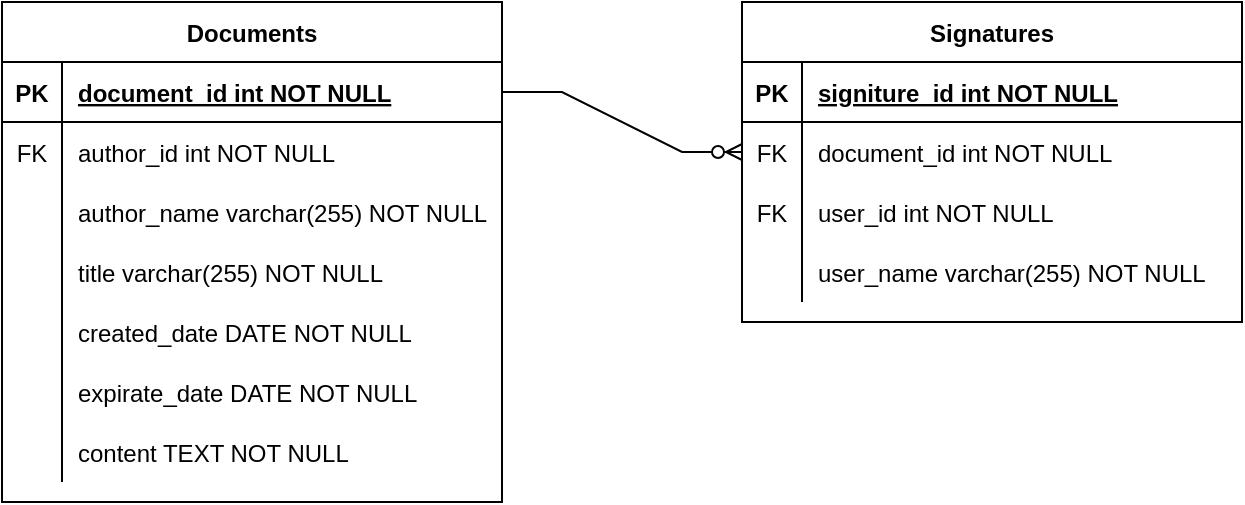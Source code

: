 <mxfile version="21.0.6" type="github">
  <diagram id="R2lEEEUBdFMjLlhIrx00" name="Page-1">
    <mxGraphModel dx="1014" dy="1085" grid="1" gridSize="10" guides="1" tooltips="1" connect="1" arrows="1" fold="1" page="1" pageScale="1" pageWidth="850" pageHeight="1100" math="0" shadow="0" extFonts="Permanent Marker^https://fonts.googleapis.com/css?family=Permanent+Marker">
      <root>
        <mxCell id="0" />
        <mxCell id="1" parent="0" />
        <object label="Documents" id="aS1HLBusFueRPppd_NlJ-60">
          <mxCell style="shape=table;startSize=30;container=1;collapsible=1;childLayout=tableLayout;fixedRows=1;rowLines=0;fontStyle=1;align=center;resizeLast=1;" parent="1" vertex="1">
            <mxGeometry x="70" y="410" width="250" height="250" as="geometry" />
          </mxCell>
        </object>
        <mxCell id="aS1HLBusFueRPppd_NlJ-61" value="" style="shape=partialRectangle;collapsible=0;dropTarget=0;pointerEvents=0;fillColor=none;points=[[0,0.5],[1,0.5]];portConstraint=eastwest;top=0;left=0;right=0;bottom=1;" parent="aS1HLBusFueRPppd_NlJ-60" vertex="1">
          <mxGeometry y="30" width="250" height="30" as="geometry" />
        </mxCell>
        <mxCell id="aS1HLBusFueRPppd_NlJ-62" value="PK" style="shape=partialRectangle;overflow=hidden;connectable=0;fillColor=none;top=0;left=0;bottom=0;right=0;fontStyle=1;" parent="aS1HLBusFueRPppd_NlJ-61" vertex="1">
          <mxGeometry width="30" height="30" as="geometry">
            <mxRectangle width="30" height="30" as="alternateBounds" />
          </mxGeometry>
        </mxCell>
        <mxCell id="aS1HLBusFueRPppd_NlJ-63" value="document_id int NOT NULL " style="shape=partialRectangle;overflow=hidden;connectable=0;fillColor=none;top=0;left=0;bottom=0;right=0;align=left;spacingLeft=6;fontStyle=5;" parent="aS1HLBusFueRPppd_NlJ-61" vertex="1">
          <mxGeometry x="30" width="220" height="30" as="geometry">
            <mxRectangle width="220" height="30" as="alternateBounds" />
          </mxGeometry>
        </mxCell>
        <mxCell id="aS1HLBusFueRPppd_NlJ-64" value="" style="shape=partialRectangle;collapsible=0;dropTarget=0;pointerEvents=0;fillColor=none;points=[[0,0.5],[1,0.5]];portConstraint=eastwest;top=0;left=0;right=0;bottom=0;" parent="aS1HLBusFueRPppd_NlJ-60" vertex="1">
          <mxGeometry y="60" width="250" height="30" as="geometry" />
        </mxCell>
        <mxCell id="aS1HLBusFueRPppd_NlJ-65" value="FK" style="shape=partialRectangle;overflow=hidden;connectable=0;fillColor=none;top=0;left=0;bottom=0;right=0;" parent="aS1HLBusFueRPppd_NlJ-64" vertex="1">
          <mxGeometry width="30" height="30" as="geometry">
            <mxRectangle width="30" height="30" as="alternateBounds" />
          </mxGeometry>
        </mxCell>
        <mxCell id="aS1HLBusFueRPppd_NlJ-66" value="author_id int NOT NULL" style="shape=partialRectangle;overflow=hidden;connectable=0;fillColor=none;top=0;left=0;bottom=0;right=0;align=left;spacingLeft=6;" parent="aS1HLBusFueRPppd_NlJ-64" vertex="1">
          <mxGeometry x="30" width="220" height="30" as="geometry">
            <mxRectangle width="220" height="30" as="alternateBounds" />
          </mxGeometry>
        </mxCell>
        <mxCell id="aS1HLBusFueRPppd_NlJ-67" value="" style="shape=partialRectangle;collapsible=0;dropTarget=0;pointerEvents=0;fillColor=none;points=[[0,0.5],[1,0.5]];portConstraint=eastwest;top=0;left=0;right=0;bottom=0;" parent="aS1HLBusFueRPppd_NlJ-60" vertex="1">
          <mxGeometry y="90" width="250" height="30" as="geometry" />
        </mxCell>
        <mxCell id="aS1HLBusFueRPppd_NlJ-68" value="" style="shape=partialRectangle;overflow=hidden;connectable=0;fillColor=none;top=0;left=0;bottom=0;right=0;" parent="aS1HLBusFueRPppd_NlJ-67" vertex="1">
          <mxGeometry width="30" height="30" as="geometry">
            <mxRectangle width="30" height="30" as="alternateBounds" />
          </mxGeometry>
        </mxCell>
        <mxCell id="aS1HLBusFueRPppd_NlJ-69" value="author_name varchar(255) NOT NULL" style="shape=partialRectangle;overflow=hidden;connectable=0;fillColor=none;top=0;left=0;bottom=0;right=0;align=left;spacingLeft=6;" parent="aS1HLBusFueRPppd_NlJ-67" vertex="1">
          <mxGeometry x="30" width="220" height="30" as="geometry">
            <mxRectangle width="220" height="30" as="alternateBounds" />
          </mxGeometry>
        </mxCell>
        <mxCell id="aS1HLBusFueRPppd_NlJ-70" value="" style="shape=partialRectangle;collapsible=0;dropTarget=0;pointerEvents=0;fillColor=none;points=[[0,0.5],[1,0.5]];portConstraint=eastwest;top=0;left=0;right=0;bottom=0;" parent="aS1HLBusFueRPppd_NlJ-60" vertex="1">
          <mxGeometry y="120" width="250" height="30" as="geometry" />
        </mxCell>
        <mxCell id="aS1HLBusFueRPppd_NlJ-71" value="" style="shape=partialRectangle;overflow=hidden;connectable=0;fillColor=none;top=0;left=0;bottom=0;right=0;" parent="aS1HLBusFueRPppd_NlJ-70" vertex="1">
          <mxGeometry width="30" height="30" as="geometry">
            <mxRectangle width="30" height="30" as="alternateBounds" />
          </mxGeometry>
        </mxCell>
        <mxCell id="aS1HLBusFueRPppd_NlJ-72" value="title varchar(255) NOT NULL" style="shape=partialRectangle;overflow=hidden;connectable=0;fillColor=none;top=0;left=0;bottom=0;right=0;align=left;spacingLeft=6;" parent="aS1HLBusFueRPppd_NlJ-70" vertex="1">
          <mxGeometry x="30" width="220" height="30" as="geometry">
            <mxRectangle width="220" height="30" as="alternateBounds" />
          </mxGeometry>
        </mxCell>
        <mxCell id="aS1HLBusFueRPppd_NlJ-83" value="" style="shape=partialRectangle;collapsible=0;dropTarget=0;pointerEvents=0;fillColor=none;points=[[0,0.5],[1,0.5]];portConstraint=eastwest;top=0;left=0;right=0;bottom=0;" parent="aS1HLBusFueRPppd_NlJ-60" vertex="1">
          <mxGeometry y="150" width="250" height="30" as="geometry" />
        </mxCell>
        <mxCell id="aS1HLBusFueRPppd_NlJ-84" value="" style="shape=partialRectangle;overflow=hidden;connectable=0;fillColor=none;top=0;left=0;bottom=0;right=0;" parent="aS1HLBusFueRPppd_NlJ-83" vertex="1">
          <mxGeometry width="30" height="30" as="geometry">
            <mxRectangle width="30" height="30" as="alternateBounds" />
          </mxGeometry>
        </mxCell>
        <mxCell id="aS1HLBusFueRPppd_NlJ-85" value="created_date DATE NOT NULL" style="shape=partialRectangle;overflow=hidden;connectable=0;fillColor=none;top=0;left=0;bottom=0;right=0;align=left;spacingLeft=6;" parent="aS1HLBusFueRPppd_NlJ-83" vertex="1">
          <mxGeometry x="30" width="220" height="30" as="geometry">
            <mxRectangle width="220" height="30" as="alternateBounds" />
          </mxGeometry>
        </mxCell>
        <mxCell id="-DHVbP4NlOX-0bHetYEJ-7" value="" style="shape=partialRectangle;collapsible=0;dropTarget=0;pointerEvents=0;fillColor=none;points=[[0,0.5],[1,0.5]];portConstraint=eastwest;top=0;left=0;right=0;bottom=0;" vertex="1" parent="aS1HLBusFueRPppd_NlJ-60">
          <mxGeometry y="180" width="250" height="30" as="geometry" />
        </mxCell>
        <mxCell id="-DHVbP4NlOX-0bHetYEJ-8" value="" style="shape=partialRectangle;overflow=hidden;connectable=0;fillColor=none;top=0;left=0;bottom=0;right=0;" vertex="1" parent="-DHVbP4NlOX-0bHetYEJ-7">
          <mxGeometry width="30" height="30" as="geometry">
            <mxRectangle width="30" height="30" as="alternateBounds" />
          </mxGeometry>
        </mxCell>
        <mxCell id="-DHVbP4NlOX-0bHetYEJ-9" value="expirate_date DATE NOT NULL" style="shape=partialRectangle;overflow=hidden;connectable=0;fillColor=none;top=0;left=0;bottom=0;right=0;align=left;spacingLeft=6;" vertex="1" parent="-DHVbP4NlOX-0bHetYEJ-7">
          <mxGeometry x="30" width="220" height="30" as="geometry">
            <mxRectangle width="220" height="30" as="alternateBounds" />
          </mxGeometry>
        </mxCell>
        <mxCell id="-DHVbP4NlOX-0bHetYEJ-4" value="" style="shape=partialRectangle;collapsible=0;dropTarget=0;pointerEvents=0;fillColor=none;points=[[0,0.5],[1,0.5]];portConstraint=eastwest;top=0;left=0;right=0;bottom=0;" vertex="1" parent="aS1HLBusFueRPppd_NlJ-60">
          <mxGeometry y="210" width="250" height="30" as="geometry" />
        </mxCell>
        <mxCell id="-DHVbP4NlOX-0bHetYEJ-5" value="" style="shape=partialRectangle;overflow=hidden;connectable=0;fillColor=none;top=0;left=0;bottom=0;right=0;" vertex="1" parent="-DHVbP4NlOX-0bHetYEJ-4">
          <mxGeometry width="30" height="30" as="geometry">
            <mxRectangle width="30" height="30" as="alternateBounds" />
          </mxGeometry>
        </mxCell>
        <mxCell id="-DHVbP4NlOX-0bHetYEJ-6" value="content TEXT NOT NULL" style="shape=partialRectangle;overflow=hidden;connectable=0;fillColor=none;top=0;left=0;bottom=0;right=0;align=left;spacingLeft=6;" vertex="1" parent="-DHVbP4NlOX-0bHetYEJ-4">
          <mxGeometry x="30" width="220" height="30" as="geometry">
            <mxRectangle width="220" height="30" as="alternateBounds" />
          </mxGeometry>
        </mxCell>
        <mxCell id="aS1HLBusFueRPppd_NlJ-152" value="Signatures" style="shape=table;startSize=30;container=1;collapsible=1;childLayout=tableLayout;fixedRows=1;rowLines=0;fontStyle=1;align=center;resizeLast=1;" parent="1" vertex="1">
          <mxGeometry x="440" y="410" width="250" height="160" as="geometry" />
        </mxCell>
        <mxCell id="aS1HLBusFueRPppd_NlJ-153" value="" style="shape=partialRectangle;collapsible=0;dropTarget=0;pointerEvents=0;fillColor=none;points=[[0,0.5],[1,0.5]];portConstraint=eastwest;top=0;left=0;right=0;bottom=1;" parent="aS1HLBusFueRPppd_NlJ-152" vertex="1">
          <mxGeometry y="30" width="250" height="30" as="geometry" />
        </mxCell>
        <mxCell id="aS1HLBusFueRPppd_NlJ-154" value="PK" style="shape=partialRectangle;overflow=hidden;connectable=0;fillColor=none;top=0;left=0;bottom=0;right=0;fontStyle=1;" parent="aS1HLBusFueRPppd_NlJ-153" vertex="1">
          <mxGeometry width="30" height="30" as="geometry">
            <mxRectangle width="30" height="30" as="alternateBounds" />
          </mxGeometry>
        </mxCell>
        <mxCell id="aS1HLBusFueRPppd_NlJ-155" value="signiture_id int NOT NULL" style="shape=partialRectangle;overflow=hidden;connectable=0;fillColor=none;top=0;left=0;bottom=0;right=0;align=left;spacingLeft=6;fontStyle=5;" parent="aS1HLBusFueRPppd_NlJ-153" vertex="1">
          <mxGeometry x="30" width="220" height="30" as="geometry">
            <mxRectangle width="220" height="30" as="alternateBounds" />
          </mxGeometry>
        </mxCell>
        <mxCell id="aS1HLBusFueRPppd_NlJ-156" value="" style="shape=partialRectangle;collapsible=0;dropTarget=0;pointerEvents=0;fillColor=none;points=[[0,0.5],[1,0.5]];portConstraint=eastwest;top=0;left=0;right=0;bottom=0;" parent="aS1HLBusFueRPppd_NlJ-152" vertex="1">
          <mxGeometry y="60" width="250" height="30" as="geometry" />
        </mxCell>
        <mxCell id="aS1HLBusFueRPppd_NlJ-157" value="FK" style="shape=partialRectangle;overflow=hidden;connectable=0;fillColor=none;top=0;left=0;bottom=0;right=0;" parent="aS1HLBusFueRPppd_NlJ-156" vertex="1">
          <mxGeometry width="30" height="30" as="geometry">
            <mxRectangle width="30" height="30" as="alternateBounds" />
          </mxGeometry>
        </mxCell>
        <mxCell id="aS1HLBusFueRPppd_NlJ-158" value="document_id int NOT NULL" style="shape=partialRectangle;overflow=hidden;connectable=0;fillColor=none;top=0;left=0;bottom=0;right=0;align=left;spacingLeft=6;" parent="aS1HLBusFueRPppd_NlJ-156" vertex="1">
          <mxGeometry x="30" width="220" height="30" as="geometry">
            <mxRectangle width="220" height="30" as="alternateBounds" />
          </mxGeometry>
        </mxCell>
        <mxCell id="aS1HLBusFueRPppd_NlJ-177" value="" style="shape=partialRectangle;collapsible=0;dropTarget=0;pointerEvents=0;fillColor=none;points=[[0,0.5],[1,0.5]];portConstraint=eastwest;top=0;left=0;right=0;bottom=0;" parent="aS1HLBusFueRPppd_NlJ-152" vertex="1">
          <mxGeometry y="90" width="250" height="30" as="geometry" />
        </mxCell>
        <mxCell id="aS1HLBusFueRPppd_NlJ-178" value="FK" style="shape=partialRectangle;overflow=hidden;connectable=0;fillColor=none;top=0;left=0;bottom=0;right=0;" parent="aS1HLBusFueRPppd_NlJ-177" vertex="1">
          <mxGeometry width="30" height="30" as="geometry">
            <mxRectangle width="30" height="30" as="alternateBounds" />
          </mxGeometry>
        </mxCell>
        <mxCell id="aS1HLBusFueRPppd_NlJ-179" value="user_id int NOT NULL" style="shape=partialRectangle;overflow=hidden;connectable=0;fillColor=none;top=0;left=0;bottom=0;right=0;align=left;spacingLeft=6;" parent="aS1HLBusFueRPppd_NlJ-177" vertex="1">
          <mxGeometry x="30" width="220" height="30" as="geometry">
            <mxRectangle width="220" height="30" as="alternateBounds" />
          </mxGeometry>
        </mxCell>
        <mxCell id="-DHVbP4NlOX-0bHetYEJ-1" value="" style="shape=partialRectangle;collapsible=0;dropTarget=0;pointerEvents=0;fillColor=none;points=[[0,0.5],[1,0.5]];portConstraint=eastwest;top=0;left=0;right=0;bottom=0;" vertex="1" parent="aS1HLBusFueRPppd_NlJ-152">
          <mxGeometry y="120" width="250" height="30" as="geometry" />
        </mxCell>
        <mxCell id="-DHVbP4NlOX-0bHetYEJ-2" value="" style="shape=partialRectangle;overflow=hidden;connectable=0;fillColor=none;top=0;left=0;bottom=0;right=0;" vertex="1" parent="-DHVbP4NlOX-0bHetYEJ-1">
          <mxGeometry width="30" height="30" as="geometry">
            <mxRectangle width="30" height="30" as="alternateBounds" />
          </mxGeometry>
        </mxCell>
        <mxCell id="-DHVbP4NlOX-0bHetYEJ-3" value="user_name varchar(255) NOT NULL" style="shape=partialRectangle;overflow=hidden;connectable=0;fillColor=none;top=0;left=0;bottom=0;right=0;align=left;spacingLeft=6;" vertex="1" parent="-DHVbP4NlOX-0bHetYEJ-1">
          <mxGeometry x="30" width="220" height="30" as="geometry">
            <mxRectangle width="220" height="30" as="alternateBounds" />
          </mxGeometry>
        </mxCell>
        <mxCell id="aS1HLBusFueRPppd_NlJ-162" value="" style="edgeStyle=entityRelationEdgeStyle;fontSize=12;html=1;endArrow=ERzeroToMany;endFill=1;rounded=0;exitX=1;exitY=0.5;exitDx=0;exitDy=0;entryX=0;entryY=0.5;entryDx=0;entryDy=0;" parent="1" source="aS1HLBusFueRPppd_NlJ-61" target="aS1HLBusFueRPppd_NlJ-156" edge="1">
          <mxGeometry width="100" height="100" relative="1" as="geometry">
            <mxPoint x="440" y="520" as="sourcePoint" />
            <mxPoint x="540" y="420" as="targetPoint" />
          </mxGeometry>
        </mxCell>
      </root>
    </mxGraphModel>
  </diagram>
</mxfile>
